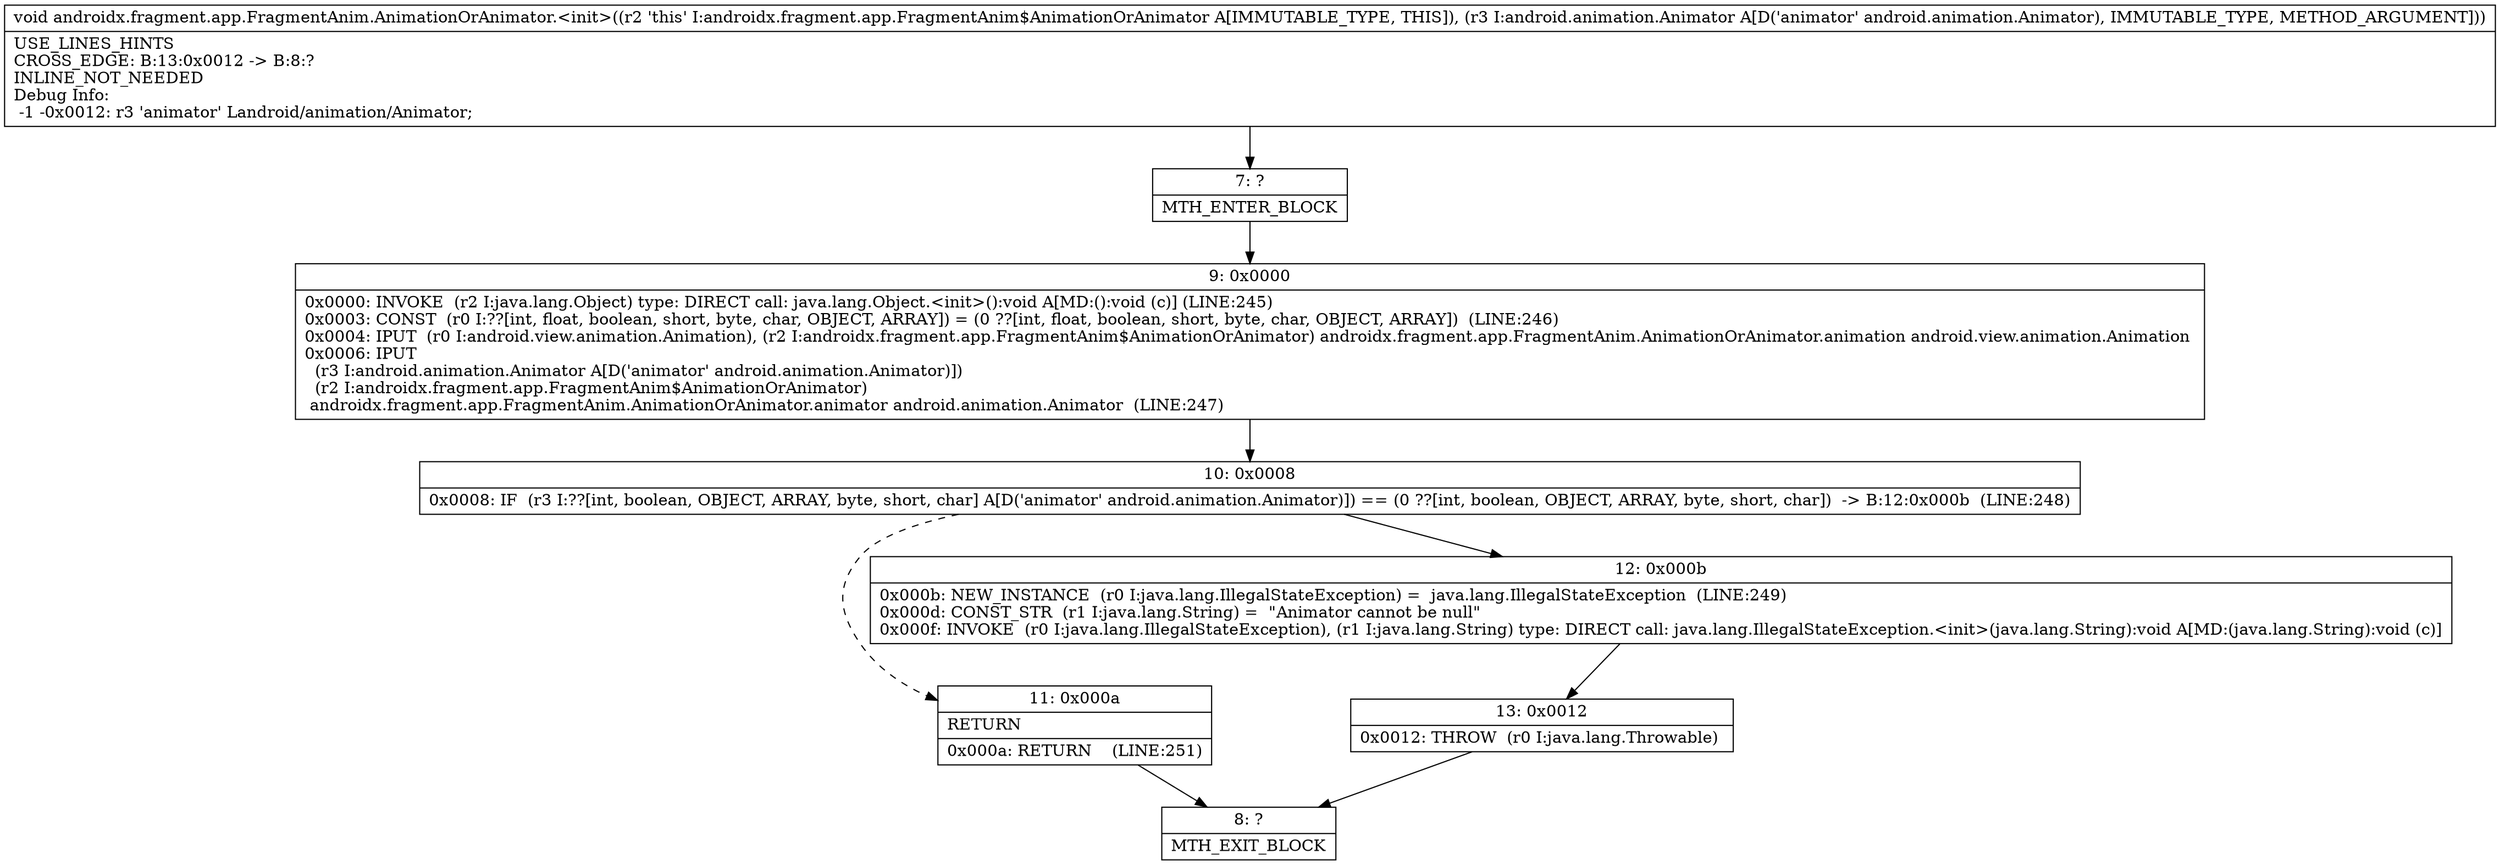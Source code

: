digraph "CFG forandroidx.fragment.app.FragmentAnim.AnimationOrAnimator.\<init\>(Landroid\/animation\/Animator;)V" {
Node_7 [shape=record,label="{7\:\ ?|MTH_ENTER_BLOCK\l}"];
Node_9 [shape=record,label="{9\:\ 0x0000|0x0000: INVOKE  (r2 I:java.lang.Object) type: DIRECT call: java.lang.Object.\<init\>():void A[MD:():void (c)] (LINE:245)\l0x0003: CONST  (r0 I:??[int, float, boolean, short, byte, char, OBJECT, ARRAY]) = (0 ??[int, float, boolean, short, byte, char, OBJECT, ARRAY])  (LINE:246)\l0x0004: IPUT  (r0 I:android.view.animation.Animation), (r2 I:androidx.fragment.app.FragmentAnim$AnimationOrAnimator) androidx.fragment.app.FragmentAnim.AnimationOrAnimator.animation android.view.animation.Animation \l0x0006: IPUT  \l  (r3 I:android.animation.Animator A[D('animator' android.animation.Animator)])\l  (r2 I:androidx.fragment.app.FragmentAnim$AnimationOrAnimator)\l androidx.fragment.app.FragmentAnim.AnimationOrAnimator.animator android.animation.Animator  (LINE:247)\l}"];
Node_10 [shape=record,label="{10\:\ 0x0008|0x0008: IF  (r3 I:??[int, boolean, OBJECT, ARRAY, byte, short, char] A[D('animator' android.animation.Animator)]) == (0 ??[int, boolean, OBJECT, ARRAY, byte, short, char])  \-\> B:12:0x000b  (LINE:248)\l}"];
Node_11 [shape=record,label="{11\:\ 0x000a|RETURN\l|0x000a: RETURN    (LINE:251)\l}"];
Node_8 [shape=record,label="{8\:\ ?|MTH_EXIT_BLOCK\l}"];
Node_12 [shape=record,label="{12\:\ 0x000b|0x000b: NEW_INSTANCE  (r0 I:java.lang.IllegalStateException) =  java.lang.IllegalStateException  (LINE:249)\l0x000d: CONST_STR  (r1 I:java.lang.String) =  \"Animator cannot be null\" \l0x000f: INVOKE  (r0 I:java.lang.IllegalStateException), (r1 I:java.lang.String) type: DIRECT call: java.lang.IllegalStateException.\<init\>(java.lang.String):void A[MD:(java.lang.String):void (c)]\l}"];
Node_13 [shape=record,label="{13\:\ 0x0012|0x0012: THROW  (r0 I:java.lang.Throwable) \l}"];
MethodNode[shape=record,label="{void androidx.fragment.app.FragmentAnim.AnimationOrAnimator.\<init\>((r2 'this' I:androidx.fragment.app.FragmentAnim$AnimationOrAnimator A[IMMUTABLE_TYPE, THIS]), (r3 I:android.animation.Animator A[D('animator' android.animation.Animator), IMMUTABLE_TYPE, METHOD_ARGUMENT]))  | USE_LINES_HINTS\lCROSS_EDGE: B:13:0x0012 \-\> B:8:?\lINLINE_NOT_NEEDED\lDebug Info:\l  \-1 \-0x0012: r3 'animator' Landroid\/animation\/Animator;\l}"];
MethodNode -> Node_7;Node_7 -> Node_9;
Node_9 -> Node_10;
Node_10 -> Node_11[style=dashed];
Node_10 -> Node_12;
Node_11 -> Node_8;
Node_12 -> Node_13;
Node_13 -> Node_8;
}

